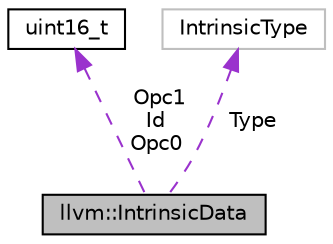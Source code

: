 digraph "llvm::IntrinsicData"
{
 // LATEX_PDF_SIZE
  bgcolor="transparent";
  edge [fontname="Helvetica",fontsize="10",labelfontname="Helvetica",labelfontsize="10"];
  node [fontname="Helvetica",fontsize="10",shape=record];
  Node1 [label="llvm::IntrinsicData",height=0.2,width=0.4,color="black", fillcolor="grey75", style="filled", fontcolor="black",tooltip=" "];
  Node2 -> Node1 [dir="back",color="darkorchid3",fontsize="10",style="dashed",label=" Opc1\nId\nOpc0" ,fontname="Helvetica"];
  Node2 [label="uint16_t",height=0.2,width=0.4,color="black",URL="$classuint16__t.html",tooltip=" "];
  Node3 -> Node1 [dir="back",color="darkorchid3",fontsize="10",style="dashed",label=" Type" ,fontname="Helvetica"];
  Node3 [label="IntrinsicType",height=0.2,width=0.4,color="grey75",tooltip=" "];
}
